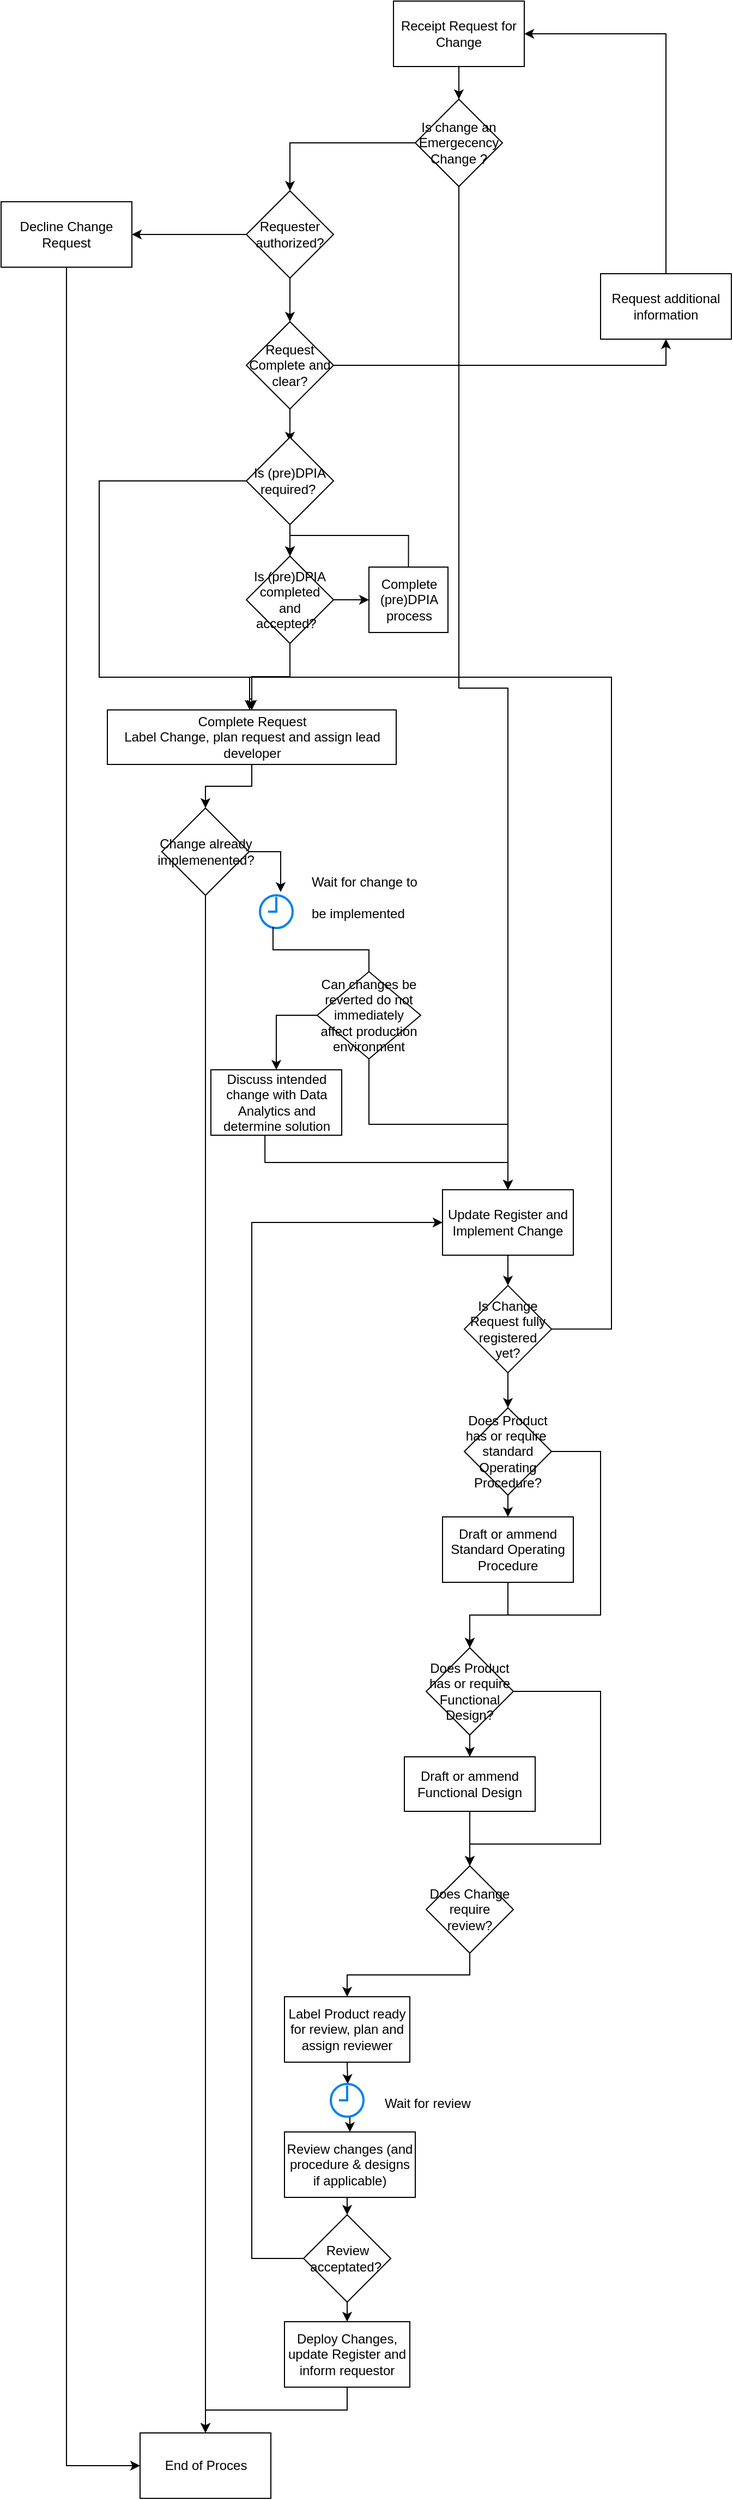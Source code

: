 <mxfile version="20.5.2" type="github"><diagram id="JVAfdET1bFhfa6v39W0B" name="Pagina-1"><mxGraphModel dx="1335" dy="753" grid="1" gridSize="10" guides="1" tooltips="1" connect="1" arrows="1" fold="1" page="1" pageScale="1" pageWidth="827" pageHeight="1169" math="0" shadow="0"><root><mxCell id="0"/><mxCell id="1" parent="0"/><mxCell id="FPDOxJDSVG255fnI3eVX-2" value="Requester authorized?" style="rhombus;whiteSpace=wrap;html=1;" vertex="1" parent="1"><mxGeometry x="275" y="204" width="80" height="80" as="geometry"/></mxCell><mxCell id="FPDOxJDSVG255fnI3eVX-8" value="" style="edgeStyle=orthogonalEdgeStyle;rounded=0;orthogonalLoop=1;jettySize=auto;html=1;entryX=1;entryY=0.5;entryDx=0;entryDy=0;exitX=0;exitY=0.5;exitDx=0;exitDy=0;" edge="1" parent="1" source="FPDOxJDSVG255fnI3eVX-2" target="FPDOxJDSVG255fnI3eVX-4"><mxGeometry relative="1" as="geometry"><mxPoint x="190" y="204" as="sourcePoint"/></mxGeometry></mxCell><mxCell id="FPDOxJDSVG255fnI3eVX-4" value="Decline Change Request" style="rounded=0;whiteSpace=wrap;html=1;" vertex="1" parent="1"><mxGeometry x="50" y="214" width="120" height="60" as="geometry"/></mxCell><mxCell id="FPDOxJDSVG255fnI3eVX-6" value="End of Proces" style="rounded=0;whiteSpace=wrap;html=1;" vertex="1" parent="1"><mxGeometry x="177.5" y="2260" width="120" height="60" as="geometry"/></mxCell><mxCell id="FPDOxJDSVG255fnI3eVX-7" style="edgeStyle=orthogonalEdgeStyle;rounded=0;orthogonalLoop=1;jettySize=auto;html=1;exitX=0.5;exitY=1;exitDx=0;exitDy=0;entryX=0;entryY=0.5;entryDx=0;entryDy=0;" edge="1" parent="1" source="FPDOxJDSVG255fnI3eVX-4" target="FPDOxJDSVG255fnI3eVX-6"><mxGeometry relative="1" as="geometry"/></mxCell><mxCell id="FPDOxJDSVG255fnI3eVX-35" value="" style="edgeStyle=orthogonalEdgeStyle;rounded=0;orthogonalLoop=1;jettySize=auto;html=1;" edge="1" parent="1" source="FPDOxJDSVG255fnI3eVX-9" target="FPDOxJDSVG255fnI3eVX-29"><mxGeometry relative="1" as="geometry"/></mxCell><mxCell id="FPDOxJDSVG255fnI3eVX-9" value="Receipt Request for Change" style="rounded=0;whiteSpace=wrap;html=1;" vertex="1" parent="1"><mxGeometry x="410" y="30" width="120" height="60" as="geometry"/></mxCell><mxCell id="FPDOxJDSVG255fnI3eVX-73" style="edgeStyle=orthogonalEdgeStyle;rounded=0;orthogonalLoop=1;jettySize=auto;html=1;exitX=0.5;exitY=1;exitDx=0;exitDy=0;entryX=0.5;entryY=0;entryDx=0;entryDy=0;" edge="1" parent="1" source="FPDOxJDSVG255fnI3eVX-10"><mxGeometry relative="1" as="geometry"><mxPoint x="315" y="434" as="targetPoint"/></mxGeometry></mxCell><mxCell id="FPDOxJDSVG255fnI3eVX-10" value="Request Complete and clear?" style="rhombus;whiteSpace=wrap;html=1;" vertex="1" parent="1"><mxGeometry x="275" y="324" width="80" height="80" as="geometry"/></mxCell><mxCell id="FPDOxJDSVG255fnI3eVX-11" value="" style="edgeStyle=orthogonalEdgeStyle;rounded=0;orthogonalLoop=1;jettySize=auto;html=1;entryX=0.5;entryY=0;entryDx=0;entryDy=0;exitX=0.5;exitY=1;exitDx=0;exitDy=0;" edge="1" parent="1" source="FPDOxJDSVG255fnI3eVX-2" target="FPDOxJDSVG255fnI3eVX-10"><mxGeometry relative="1" as="geometry"><mxPoint x="320" y="344" as="sourcePoint"/><mxPoint x="260" y="314" as="targetPoint"/></mxGeometry></mxCell><mxCell id="FPDOxJDSVG255fnI3eVX-12" value="Request additional information" style="rounded=0;whiteSpace=wrap;html=1;" vertex="1" parent="1"><mxGeometry x="600" y="280" width="120" height="60" as="geometry"/></mxCell><mxCell id="FPDOxJDSVG255fnI3eVX-13" value="" style="edgeStyle=orthogonalEdgeStyle;rounded=0;orthogonalLoop=1;jettySize=auto;html=1;entryX=1;entryY=0.5;entryDx=0;entryDy=0;exitX=0.5;exitY=0;exitDx=0;exitDy=0;" edge="1" parent="1" source="FPDOxJDSVG255fnI3eVX-12" target="FPDOxJDSVG255fnI3eVX-9"><mxGeometry relative="1" as="geometry"><mxPoint x="210" y="260" as="sourcePoint"/><mxPoint x="180" y="260" as="targetPoint"/></mxGeometry></mxCell><mxCell id="FPDOxJDSVG255fnI3eVX-14" value="" style="edgeStyle=orthogonalEdgeStyle;rounded=0;orthogonalLoop=1;jettySize=auto;html=1;entryX=0.5;entryY=1;entryDx=0;entryDy=0;" edge="1" parent="1" source="FPDOxJDSVG255fnI3eVX-10" target="FPDOxJDSVG255fnI3eVX-12"><mxGeometry relative="1" as="geometry"><mxPoint x="390" y="440" as="sourcePoint"/><mxPoint x="320" y="460" as="targetPoint"/></mxGeometry></mxCell><mxCell id="FPDOxJDSVG255fnI3eVX-22" style="edgeStyle=orthogonalEdgeStyle;rounded=0;orthogonalLoop=1;jettySize=auto;html=1;exitX=1;exitY=0.5;exitDx=0;exitDy=0;entryX=0.633;entryY=-0.1;entryDx=0;entryDy=0;entryPerimeter=0;" edge="1" parent="1" source="FPDOxJDSVG255fnI3eVX-47" target="FPDOxJDSVG255fnI3eVX-21"><mxGeometry relative="1" as="geometry"><mxPoint x="337.5" y="800" as="targetPoint"/><Array as="points"><mxPoint x="306.5" y="810"/></Array></mxGeometry></mxCell><mxCell id="FPDOxJDSVG255fnI3eVX-50" style="edgeStyle=orthogonalEdgeStyle;rounded=0;orthogonalLoop=1;jettySize=auto;html=1;exitX=0.5;exitY=1;exitDx=0;exitDy=0;entryX=0.5;entryY=0;entryDx=0;entryDy=0;" edge="1" parent="1" source="FPDOxJDSVG255fnI3eVX-19" target="FPDOxJDSVG255fnI3eVX-47"><mxGeometry relative="1" as="geometry"/></mxCell><mxCell id="FPDOxJDSVG255fnI3eVX-19" value="Complete Request &lt;br&gt;Label Change, plan request and assign lead developer" style="rounded=0;whiteSpace=wrap;html=1;" vertex="1" parent="1"><mxGeometry x="147.5" y="680" width="265" height="50" as="geometry"/></mxCell><mxCell id="FPDOxJDSVG255fnI3eVX-21" value="" style="html=1;verticalLabelPosition=bottom;align=center;labelBackgroundColor=#ffffff;verticalAlign=top;strokeWidth=2;strokeColor=#0080F0;shadow=0;dashed=0;shape=mxgraph.ios7.icons.clock;" vertex="1" parent="1"><mxGeometry x="287.5" y="850" width="30" height="30" as="geometry"/></mxCell><mxCell id="FPDOxJDSVG255fnI3eVX-52" style="edgeStyle=orthogonalEdgeStyle;rounded=0;orthogonalLoop=1;jettySize=auto;html=1;exitX=0.5;exitY=1;exitDx=0;exitDy=0;entryX=0.5;entryY=0;entryDx=0;entryDy=0;" edge="1" parent="1" source="FPDOxJDSVG255fnI3eVX-23" target="FPDOxJDSVG255fnI3eVX-39"><mxGeometry relative="1" as="geometry"/></mxCell><mxCell id="FPDOxJDSVG255fnI3eVX-23" value="Update Register and Implement Change" style="rounded=0;whiteSpace=wrap;html=1;" vertex="1" parent="1"><mxGeometry x="455" y="1120" width="120" height="60" as="geometry"/></mxCell><mxCell id="FPDOxJDSVG255fnI3eVX-34" style="edgeStyle=orthogonalEdgeStyle;rounded=0;orthogonalLoop=1;jettySize=auto;html=1;exitX=0;exitY=0.5;exitDx=0;exitDy=0;entryX=0.5;entryY=0;entryDx=0;entryDy=0;" edge="1" parent="1" source="FPDOxJDSVG255fnI3eVX-29" target="FPDOxJDSVG255fnI3eVX-2"><mxGeometry relative="1" as="geometry"><mxPoint x="240" y="280" as="targetPoint"/></mxGeometry></mxCell><mxCell id="FPDOxJDSVG255fnI3eVX-40" style="edgeStyle=orthogonalEdgeStyle;rounded=0;orthogonalLoop=1;jettySize=auto;html=1;entryX=0.5;entryY=0;entryDx=0;entryDy=0;" edge="1" parent="1" source="FPDOxJDSVG255fnI3eVX-29" target="FPDOxJDSVG255fnI3eVX-23"><mxGeometry relative="1" as="geometry"><mxPoint x="400" y="730" as="targetPoint"/></mxGeometry></mxCell><mxCell id="FPDOxJDSVG255fnI3eVX-29" value="Is change an Emergecency Change ?" style="rhombus;whiteSpace=wrap;html=1;" vertex="1" parent="1"><mxGeometry x="430" y="120" width="80" height="80" as="geometry"/></mxCell><mxCell id="FPDOxJDSVG255fnI3eVX-44" style="edgeStyle=orthogonalEdgeStyle;rounded=0;orthogonalLoop=1;jettySize=auto;html=1;exitX=1;exitY=0.5;exitDx=0;exitDy=0;entryX=0.5;entryY=0;entryDx=0;entryDy=0;" edge="1" parent="1" source="FPDOxJDSVG255fnI3eVX-56" target="FPDOxJDSVG255fnI3eVX-59"><mxGeometry relative="1" as="geometry"><Array as="points"><mxPoint x="600" y="1580"/><mxPoint x="600" y="1720"/><mxPoint x="480" y="1720"/></Array></mxGeometry></mxCell><mxCell id="FPDOxJDSVG255fnI3eVX-46" style="edgeStyle=orthogonalEdgeStyle;rounded=0;orthogonalLoop=1;jettySize=auto;html=1;exitX=1;exitY=0.5;exitDx=0;exitDy=0;" edge="1" parent="1" source="FPDOxJDSVG255fnI3eVX-39"><mxGeometry relative="1" as="geometry"><mxPoint x="278" y="680" as="targetPoint"/><Array as="points"><mxPoint x="610" y="1248"/><mxPoint x="610" y="650"/><mxPoint x="278" y="650"/></Array></mxGeometry></mxCell><mxCell id="FPDOxJDSVG255fnI3eVX-88" style="edgeStyle=orthogonalEdgeStyle;rounded=0;orthogonalLoop=1;jettySize=auto;html=1;exitX=0.5;exitY=1;exitDx=0;exitDy=0;entryX=0.5;entryY=0;entryDx=0;entryDy=0;" edge="1" parent="1" source="FPDOxJDSVG255fnI3eVX-39" target="FPDOxJDSVG255fnI3eVX-61"><mxGeometry relative="1" as="geometry"/></mxCell><mxCell id="FPDOxJDSVG255fnI3eVX-39" value="Is Change Request fully registered yet?" style="rhombus;whiteSpace=wrap;html=1;" vertex="1" parent="1"><mxGeometry x="475" y="1207.81" width="80" height="80" as="geometry"/></mxCell><mxCell id="FPDOxJDSVG255fnI3eVX-47" value="Change already implemenented?" style="rhombus;whiteSpace=wrap;html=1;" vertex="1" parent="1"><mxGeometry x="197.5" y="770" width="80" height="80" as="geometry"/></mxCell><mxCell id="FPDOxJDSVG255fnI3eVX-49" style="edgeStyle=orthogonalEdgeStyle;rounded=0;orthogonalLoop=1;jettySize=auto;html=1;exitX=0.5;exitY=1;exitDx=0;exitDy=0;" edge="1" parent="1" source="FPDOxJDSVG255fnI3eVX-47" target="FPDOxJDSVG255fnI3eVX-6"><mxGeometry relative="1" as="geometry"><mxPoint x="285" y="780" as="sourcePoint"/><mxPoint x="305" y="825" as="targetPoint"/></mxGeometry></mxCell><mxCell id="FPDOxJDSVG255fnI3eVX-28" value="&lt;h1&gt;&lt;span style=&quot;font-size: 12px; font-weight: 400;&quot;&gt;Wait for change to be implemented&amp;nbsp;&lt;/span&gt;&lt;/h1&gt;" style="text;html=1;strokeColor=none;fillColor=none;spacing=2;spacingTop=-23;whiteSpace=wrap;overflow=hidden;rounded=0;" vertex="1" parent="1"><mxGeometry x="332.5" y="820" width="110" height="85" as="geometry"/></mxCell><mxCell id="FPDOxJDSVG255fnI3eVX-51" value="" style="edgeStyle=orthogonalEdgeStyle;rounded=0;orthogonalLoop=1;jettySize=auto;html=1;exitX=0.4;exitY=0.967;exitDx=0;exitDy=0;exitPerimeter=0;endArrow=none;entryX=0.5;entryY=0;entryDx=0;entryDy=0;" edge="1" parent="1" source="FPDOxJDSVG255fnI3eVX-21" target="FPDOxJDSVG255fnI3eVX-115"><mxGeometry relative="1" as="geometry"><mxPoint x="297" y="859.01" as="sourcePoint"/><mxPoint x="475" y="910" as="targetPoint"/></mxGeometry></mxCell><mxCell id="FPDOxJDSVG255fnI3eVX-97" value="" style="edgeStyle=orthogonalEdgeStyle;rounded=0;orthogonalLoop=1;jettySize=auto;html=1;" edge="1" parent="1" source="FPDOxJDSVG255fnI3eVX-56" target="FPDOxJDSVG255fnI3eVX-65"><mxGeometry relative="1" as="geometry"/></mxCell><mxCell id="FPDOxJDSVG255fnI3eVX-56" value="Does Product has or require Functional Design?" style="rhombus;whiteSpace=wrap;html=1;" vertex="1" parent="1"><mxGeometry x="440" y="1540" width="80" height="80" as="geometry"/></mxCell><mxCell id="FPDOxJDSVG255fnI3eVX-102" style="edgeStyle=orthogonalEdgeStyle;rounded=0;orthogonalLoop=1;jettySize=auto;html=1;exitX=0.5;exitY=1;exitDx=0;exitDy=0;entryX=0.5;entryY=0;entryDx=0;entryDy=0;" edge="1" parent="1" source="FPDOxJDSVG255fnI3eVX-59" target="FPDOxJDSVG255fnI3eVX-67"><mxGeometry relative="1" as="geometry"/></mxCell><mxCell id="FPDOxJDSVG255fnI3eVX-59" value="Does Change require review?" style="rhombus;whiteSpace=wrap;html=1;" vertex="1" parent="1"><mxGeometry x="440" y="1740" width="80" height="80" as="geometry"/></mxCell><mxCell id="FPDOxJDSVG255fnI3eVX-90" style="edgeStyle=orthogonalEdgeStyle;rounded=0;orthogonalLoop=1;jettySize=auto;html=1;exitX=0.5;exitY=1;exitDx=0;exitDy=0;entryX=0.5;entryY=0;entryDx=0;entryDy=0;" edge="1" parent="1" source="FPDOxJDSVG255fnI3eVX-61" target="FPDOxJDSVG255fnI3eVX-66"><mxGeometry relative="1" as="geometry"/></mxCell><mxCell id="FPDOxJDSVG255fnI3eVX-93" style="edgeStyle=orthogonalEdgeStyle;rounded=0;orthogonalLoop=1;jettySize=auto;html=1;entryX=0.5;entryY=0;entryDx=0;entryDy=0;exitX=1;exitY=0.5;exitDx=0;exitDy=0;" edge="1" parent="1" source="FPDOxJDSVG255fnI3eVX-61" target="FPDOxJDSVG255fnI3eVX-56"><mxGeometry relative="1" as="geometry"><Array as="points"><mxPoint x="600" y="1360"/><mxPoint x="600" y="1510"/><mxPoint x="480" y="1510"/></Array></mxGeometry></mxCell><mxCell id="FPDOxJDSVG255fnI3eVX-61" value="Does Product has or require&amp;nbsp; standard Operating Procedure?" style="rhombus;whiteSpace=wrap;html=1;" vertex="1" parent="1"><mxGeometry x="475" y="1320" width="80" height="80" as="geometry"/></mxCell><mxCell id="FPDOxJDSVG255fnI3eVX-99" style="edgeStyle=orthogonalEdgeStyle;rounded=0;orthogonalLoop=1;jettySize=auto;html=1;exitX=0.5;exitY=1;exitDx=0;exitDy=0;entryX=0.5;entryY=0;entryDx=0;entryDy=0;" edge="1" parent="1" source="FPDOxJDSVG255fnI3eVX-65" target="FPDOxJDSVG255fnI3eVX-59"><mxGeometry relative="1" as="geometry"/></mxCell><mxCell id="FPDOxJDSVG255fnI3eVX-65" value="Draft or ammend Functional Design" style="rounded=0;whiteSpace=wrap;html=1;" vertex="1" parent="1"><mxGeometry x="420" y="1640" width="120" height="50" as="geometry"/></mxCell><mxCell id="FPDOxJDSVG255fnI3eVX-96" value="" style="edgeStyle=orthogonalEdgeStyle;rounded=0;orthogonalLoop=1;jettySize=auto;html=1;" edge="1" parent="1" source="FPDOxJDSVG255fnI3eVX-66" target="FPDOxJDSVG255fnI3eVX-56"><mxGeometry relative="1" as="geometry"/></mxCell><mxCell id="FPDOxJDSVG255fnI3eVX-66" value="Draft or ammend Standard Operating Procedure" style="rounded=0;whiteSpace=wrap;html=1;" vertex="1" parent="1"><mxGeometry x="455" y="1420" width="120" height="60" as="geometry"/></mxCell><mxCell id="FPDOxJDSVG255fnI3eVX-106" style="edgeStyle=orthogonalEdgeStyle;rounded=0;orthogonalLoop=1;jettySize=auto;html=1;exitX=0.55;exitY=0.967;exitDx=0;exitDy=0;entryX=0.5;entryY=0;entryDx=0;entryDy=0;exitPerimeter=0;" edge="1" parent="1" source="FPDOxJDSVG255fnI3eVX-109" target="FPDOxJDSVG255fnI3eVX-105"><mxGeometry relative="1" as="geometry"/></mxCell><mxCell id="FPDOxJDSVG255fnI3eVX-111" style="edgeStyle=orthogonalEdgeStyle;rounded=0;orthogonalLoop=1;jettySize=auto;html=1;exitX=0.5;exitY=1;exitDx=0;exitDy=0;entryX=0.517;entryY=0;entryDx=0;entryDy=0;entryPerimeter=0;" edge="1" parent="1" source="FPDOxJDSVG255fnI3eVX-67" target="FPDOxJDSVG255fnI3eVX-109"><mxGeometry relative="1" as="geometry"/></mxCell><mxCell id="FPDOxJDSVG255fnI3eVX-67" value="Label Product ready for review, plan and assign reviewer" style="rounded=0;whiteSpace=wrap;html=1;" vertex="1" parent="1"><mxGeometry x="310" y="1860" width="115" height="60" as="geometry"/></mxCell><mxCell id="FPDOxJDSVG255fnI3eVX-78" style="edgeStyle=orthogonalEdgeStyle;rounded=0;orthogonalLoop=1;jettySize=auto;html=1;exitX=0.5;exitY=1;exitDx=0;exitDy=0;entryX=0.5;entryY=0;entryDx=0;entryDy=0;" edge="1" parent="1" source="FPDOxJDSVG255fnI3eVX-70" target="FPDOxJDSVG255fnI3eVX-77"><mxGeometry relative="1" as="geometry"/></mxCell><mxCell id="FPDOxJDSVG255fnI3eVX-79" style="edgeStyle=orthogonalEdgeStyle;rounded=0;orthogonalLoop=1;jettySize=auto;html=1;exitX=0;exitY=0.5;exitDx=0;exitDy=0;entryX=0.5;entryY=0;entryDx=0;entryDy=0;" edge="1" parent="1" source="FPDOxJDSVG255fnI3eVX-70" target="FPDOxJDSVG255fnI3eVX-19"><mxGeometry relative="1" as="geometry"><Array as="points"><mxPoint x="140" y="470"/><mxPoint x="140" y="650"/><mxPoint x="278" y="650"/><mxPoint x="278" y="670"/><mxPoint x="280" y="670"/></Array></mxGeometry></mxCell><mxCell id="FPDOxJDSVG255fnI3eVX-70" value="Is (pre)DPIA required?&amp;nbsp;" style="rhombus;whiteSpace=wrap;html=1;" vertex="1" parent="1"><mxGeometry x="275" y="430" width="80" height="80" as="geometry"/></mxCell><mxCell id="FPDOxJDSVG255fnI3eVX-80" value="" style="edgeStyle=orthogonalEdgeStyle;rounded=0;orthogonalLoop=1;jettySize=auto;html=1;" edge="1" parent="1" source="FPDOxJDSVG255fnI3eVX-77" target="FPDOxJDSVG255fnI3eVX-19"><mxGeometry relative="1" as="geometry"/></mxCell><mxCell id="FPDOxJDSVG255fnI3eVX-82" value="" style="edgeStyle=orthogonalEdgeStyle;rounded=0;orthogonalLoop=1;jettySize=auto;html=1;" edge="1" parent="1" source="FPDOxJDSVG255fnI3eVX-77" target="FPDOxJDSVG255fnI3eVX-81"><mxGeometry relative="1" as="geometry"/></mxCell><mxCell id="FPDOxJDSVG255fnI3eVX-77" value="Is (pre)DPIA completed and accepted?&amp;nbsp;&amp;nbsp;" style="rhombus;whiteSpace=wrap;html=1;" vertex="1" parent="1"><mxGeometry x="275" y="539" width="80" height="80" as="geometry"/></mxCell><mxCell id="FPDOxJDSVG255fnI3eVX-83" style="edgeStyle=orthogonalEdgeStyle;rounded=0;orthogonalLoop=1;jettySize=auto;html=1;entryX=0.5;entryY=0;entryDx=0;entryDy=0;exitX=0.5;exitY=0;exitDx=0;exitDy=0;" edge="1" parent="1" source="FPDOxJDSVG255fnI3eVX-81" target="FPDOxJDSVG255fnI3eVX-77"><mxGeometry relative="1" as="geometry"><Array as="points"><mxPoint x="424" y="520"/><mxPoint x="315" y="520"/></Array></mxGeometry></mxCell><mxCell id="FPDOxJDSVG255fnI3eVX-81" value="Complete (pre)DPIA process" style="whiteSpace=wrap;html=1;" vertex="1" parent="1"><mxGeometry x="387.5" y="549" width="72.5" height="60" as="geometry"/></mxCell><mxCell id="FPDOxJDSVG255fnI3eVX-124" style="edgeStyle=orthogonalEdgeStyle;rounded=0;orthogonalLoop=1;jettySize=auto;html=1;exitX=0.5;exitY=1;exitDx=0;exitDy=0;entryX=0.5;entryY=0;entryDx=0;entryDy=0;" edge="1" parent="1" source="FPDOxJDSVG255fnI3eVX-103" target="FPDOxJDSVG255fnI3eVX-123"><mxGeometry relative="1" as="geometry"/></mxCell><mxCell id="FPDOxJDSVG255fnI3eVX-128" style="edgeStyle=orthogonalEdgeStyle;rounded=0;orthogonalLoop=1;jettySize=auto;html=1;exitX=0;exitY=0.5;exitDx=0;exitDy=0;entryX=0;entryY=0.5;entryDx=0;entryDy=0;" edge="1" parent="1" source="FPDOxJDSVG255fnI3eVX-103" target="FPDOxJDSVG255fnI3eVX-23"><mxGeometry relative="1" as="geometry"><mxPoint x="360" y="1230" as="targetPoint"/><Array as="points"><mxPoint x="280" y="2100"/><mxPoint x="280" y="1150"/></Array></mxGeometry></mxCell><mxCell id="FPDOxJDSVG255fnI3eVX-103" value="Review acceptated?&amp;nbsp;" style="rhombus;whiteSpace=wrap;html=1;" vertex="1" parent="1"><mxGeometry x="327.5" y="2060" width="80" height="80" as="geometry"/></mxCell><mxCell id="FPDOxJDSVG255fnI3eVX-108" style="edgeStyle=orthogonalEdgeStyle;rounded=0;orthogonalLoop=1;jettySize=auto;html=1;exitX=0.5;exitY=1;exitDx=0;exitDy=0;entryX=0.5;entryY=0;entryDx=0;entryDy=0;" edge="1" parent="1" source="FPDOxJDSVG255fnI3eVX-105" target="FPDOxJDSVG255fnI3eVX-103"><mxGeometry relative="1" as="geometry"/></mxCell><mxCell id="FPDOxJDSVG255fnI3eVX-105" value="Review changes (and procedure &amp;amp; designs if applicable)" style="rounded=0;whiteSpace=wrap;html=1;" vertex="1" parent="1"><mxGeometry x="310" y="1984" width="120" height="60" as="geometry"/></mxCell><mxCell id="FPDOxJDSVG255fnI3eVX-109" value="" style="html=1;verticalLabelPosition=bottom;align=center;labelBackgroundColor=#ffffff;verticalAlign=top;strokeWidth=2;strokeColor=#0080F0;shadow=0;dashed=0;shape=mxgraph.ios7.icons.clock;" vertex="1" parent="1"><mxGeometry x="352.5" y="1940" width="30" height="30" as="geometry"/></mxCell><mxCell id="FPDOxJDSVG255fnI3eVX-112" value="&lt;h1&gt;&lt;span style=&quot;font-size: 12px; font-weight: 400;&quot;&gt;Wait for review&lt;/span&gt;&lt;/h1&gt;" style="text;html=1;strokeColor=none;fillColor=none;spacing=2;spacingTop=-23;whiteSpace=wrap;overflow=hidden;rounded=0;" vertex="1" parent="1"><mxGeometry x="400" y="1940" width="110" height="30" as="geometry"/></mxCell><mxCell id="FPDOxJDSVG255fnI3eVX-120" style="edgeStyle=orthogonalEdgeStyle;rounded=0;orthogonalLoop=1;jettySize=auto;html=1;exitX=0;exitY=0.5;exitDx=0;exitDy=0;entryX=0.5;entryY=0;entryDx=0;entryDy=0;" edge="1" parent="1" source="FPDOxJDSVG255fnI3eVX-115" target="FPDOxJDSVG255fnI3eVX-116"><mxGeometry relative="1" as="geometry"/></mxCell><mxCell id="FPDOxJDSVG255fnI3eVX-122" style="edgeStyle=orthogonalEdgeStyle;rounded=0;orthogonalLoop=1;jettySize=auto;html=1;exitX=0.5;exitY=1;exitDx=0;exitDy=0;entryX=0.5;entryY=0;entryDx=0;entryDy=0;" edge="1" parent="1" source="FPDOxJDSVG255fnI3eVX-115" target="FPDOxJDSVG255fnI3eVX-23"><mxGeometry relative="1" as="geometry"/></mxCell><mxCell id="FPDOxJDSVG255fnI3eVX-115" value="Can changes be reverted do not immediately affect production environment" style="rhombus;whiteSpace=wrap;html=1;" vertex="1" parent="1"><mxGeometry x="340" y="920" width="95" height="80" as="geometry"/></mxCell><mxCell id="FPDOxJDSVG255fnI3eVX-121" style="edgeStyle=orthogonalEdgeStyle;rounded=0;orthogonalLoop=1;jettySize=auto;html=1;entryX=0.5;entryY=0;entryDx=0;entryDy=0;exitX=0.413;exitY=0.989;exitDx=0;exitDy=0;exitPerimeter=0;" edge="1" parent="1" source="FPDOxJDSVG255fnI3eVX-116" target="FPDOxJDSVG255fnI3eVX-23"><mxGeometry relative="1" as="geometry"><mxPoint x="302.5" y="1120" as="sourcePoint"/></mxGeometry></mxCell><mxCell id="FPDOxJDSVG255fnI3eVX-116" value="Discuss intended change with Data Analytics and determine solution" style="rounded=0;whiteSpace=wrap;html=1;" vertex="1" parent="1"><mxGeometry x="242.5" y="1010" width="120" height="60" as="geometry"/></mxCell><mxCell id="FPDOxJDSVG255fnI3eVX-126" style="edgeStyle=orthogonalEdgeStyle;rounded=0;orthogonalLoop=1;jettySize=auto;html=1;entryX=0.5;entryY=0;entryDx=0;entryDy=0;exitX=0.5;exitY=1;exitDx=0;exitDy=0;" edge="1" parent="1" source="FPDOxJDSVG255fnI3eVX-123" target="FPDOxJDSVG255fnI3eVX-6"><mxGeometry relative="1" as="geometry"><mxPoint x="367.471" y="2270.0" as="targetPoint"/></mxGeometry></mxCell><mxCell id="FPDOxJDSVG255fnI3eVX-123" value="Deploy Changes, update Register and inform requestor" style="rounded=0;whiteSpace=wrap;html=1;" vertex="1" parent="1"><mxGeometry x="310" y="2158" width="115" height="60" as="geometry"/></mxCell></root></mxGraphModel></diagram></mxfile>